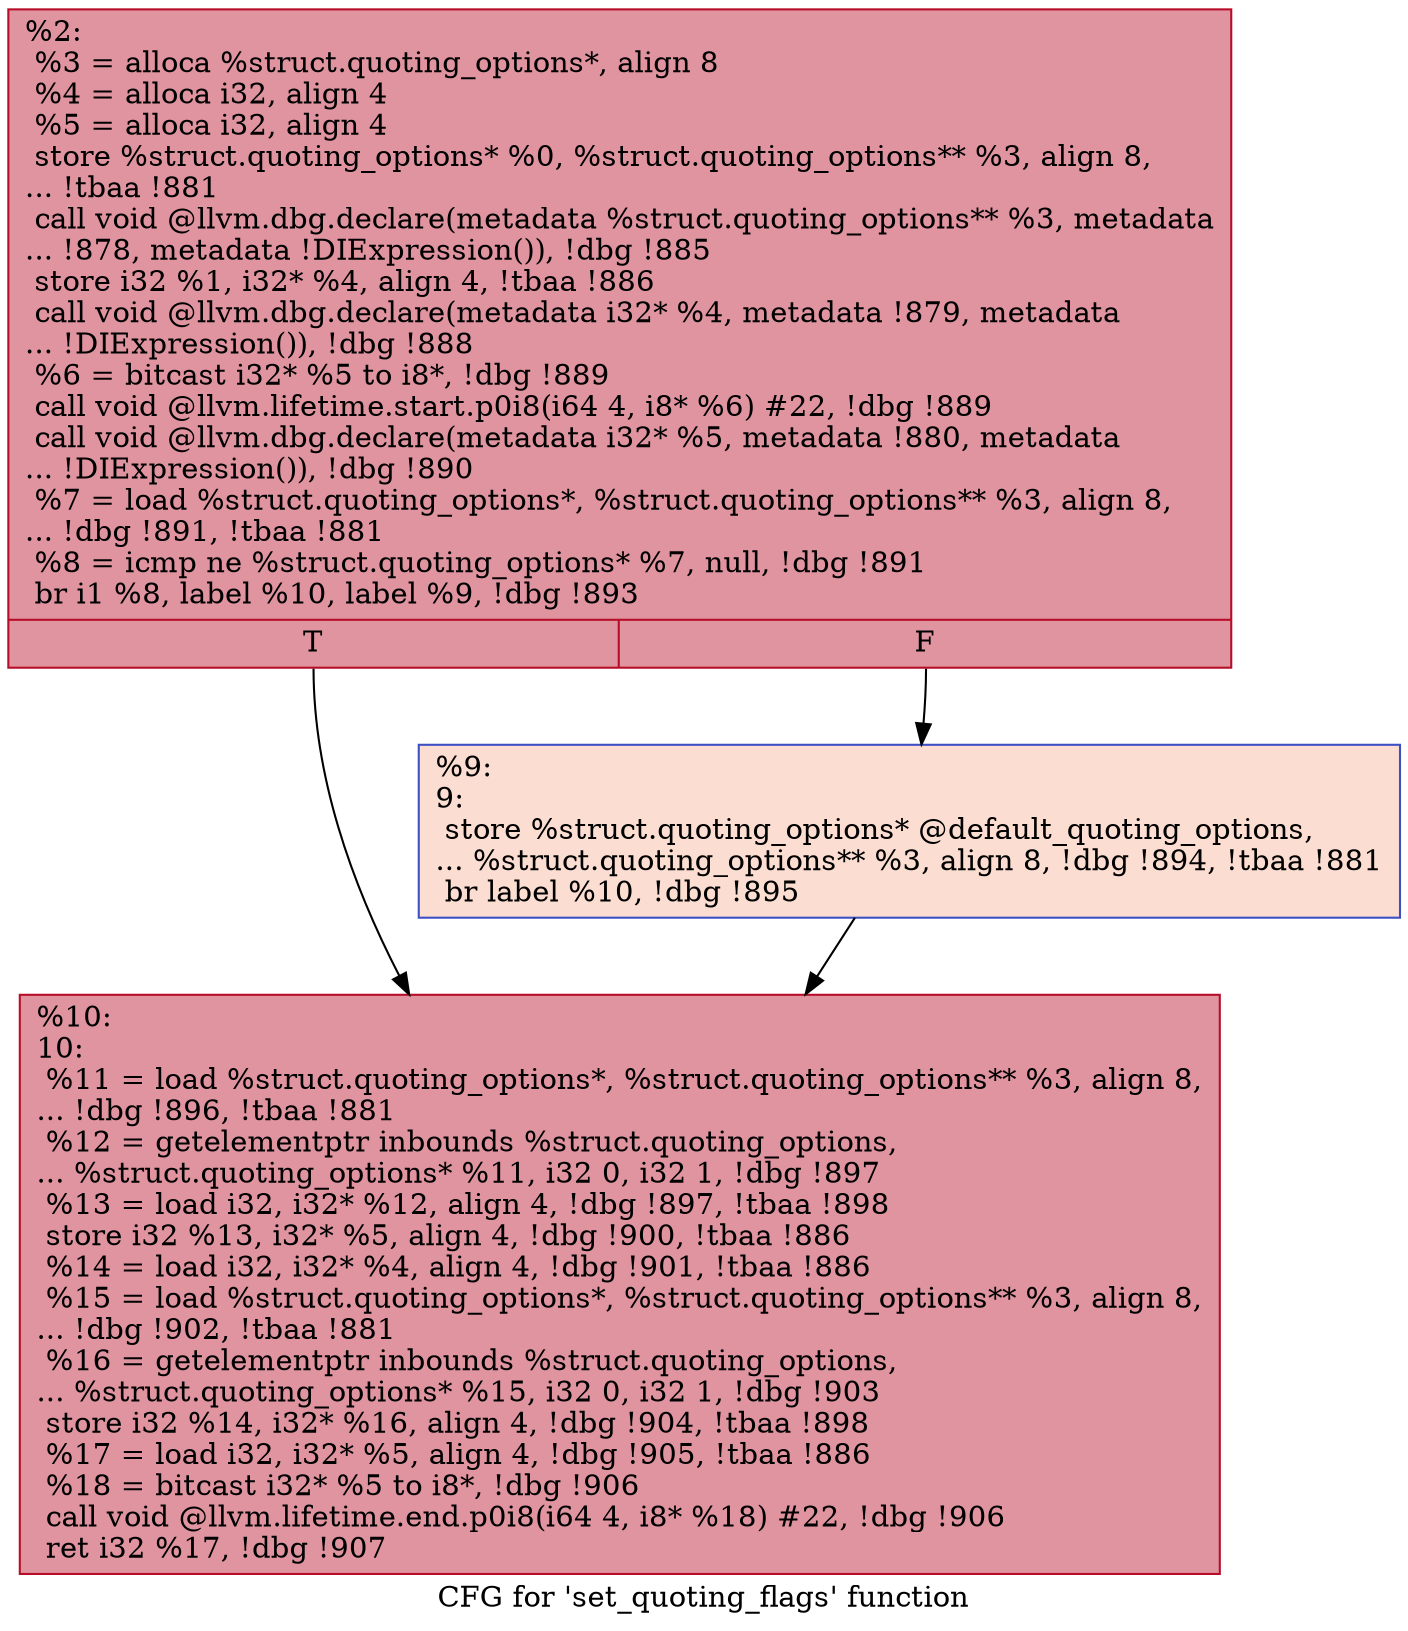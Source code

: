digraph "CFG for 'set_quoting_flags' function" {
	label="CFG for 'set_quoting_flags' function";

	Node0x13e42b0 [shape=record,color="#b70d28ff", style=filled, fillcolor="#b70d2870",label="{%2:\l  %3 = alloca %struct.quoting_options*, align 8\l  %4 = alloca i32, align 4\l  %5 = alloca i32, align 4\l  store %struct.quoting_options* %0, %struct.quoting_options** %3, align 8,\l... !tbaa !881\l  call void @llvm.dbg.declare(metadata %struct.quoting_options** %3, metadata\l... !878, metadata !DIExpression()), !dbg !885\l  store i32 %1, i32* %4, align 4, !tbaa !886\l  call void @llvm.dbg.declare(metadata i32* %4, metadata !879, metadata\l... !DIExpression()), !dbg !888\l  %6 = bitcast i32* %5 to i8*, !dbg !889\l  call void @llvm.lifetime.start.p0i8(i64 4, i8* %6) #22, !dbg !889\l  call void @llvm.dbg.declare(metadata i32* %5, metadata !880, metadata\l... !DIExpression()), !dbg !890\l  %7 = load %struct.quoting_options*, %struct.quoting_options** %3, align 8,\l... !dbg !891, !tbaa !881\l  %8 = icmp ne %struct.quoting_options* %7, null, !dbg !891\l  br i1 %8, label %10, label %9, !dbg !893\l|{<s0>T|<s1>F}}"];
	Node0x13e42b0:s0 -> Node0x13e4350;
	Node0x13e42b0:s1 -> Node0x13e4300;
	Node0x13e4300 [shape=record,color="#3d50c3ff", style=filled, fillcolor="#f7b39670",label="{%9:\l9:                                                \l  store %struct.quoting_options* @default_quoting_options,\l... %struct.quoting_options** %3, align 8, !dbg !894, !tbaa !881\l  br label %10, !dbg !895\l}"];
	Node0x13e4300 -> Node0x13e4350;
	Node0x13e4350 [shape=record,color="#b70d28ff", style=filled, fillcolor="#b70d2870",label="{%10:\l10:                                               \l  %11 = load %struct.quoting_options*, %struct.quoting_options** %3, align 8,\l... !dbg !896, !tbaa !881\l  %12 = getelementptr inbounds %struct.quoting_options,\l... %struct.quoting_options* %11, i32 0, i32 1, !dbg !897\l  %13 = load i32, i32* %12, align 4, !dbg !897, !tbaa !898\l  store i32 %13, i32* %5, align 4, !dbg !900, !tbaa !886\l  %14 = load i32, i32* %4, align 4, !dbg !901, !tbaa !886\l  %15 = load %struct.quoting_options*, %struct.quoting_options** %3, align 8,\l... !dbg !902, !tbaa !881\l  %16 = getelementptr inbounds %struct.quoting_options,\l... %struct.quoting_options* %15, i32 0, i32 1, !dbg !903\l  store i32 %14, i32* %16, align 4, !dbg !904, !tbaa !898\l  %17 = load i32, i32* %5, align 4, !dbg !905, !tbaa !886\l  %18 = bitcast i32* %5 to i8*, !dbg !906\l  call void @llvm.lifetime.end.p0i8(i64 4, i8* %18) #22, !dbg !906\l  ret i32 %17, !dbg !907\l}"];
}

